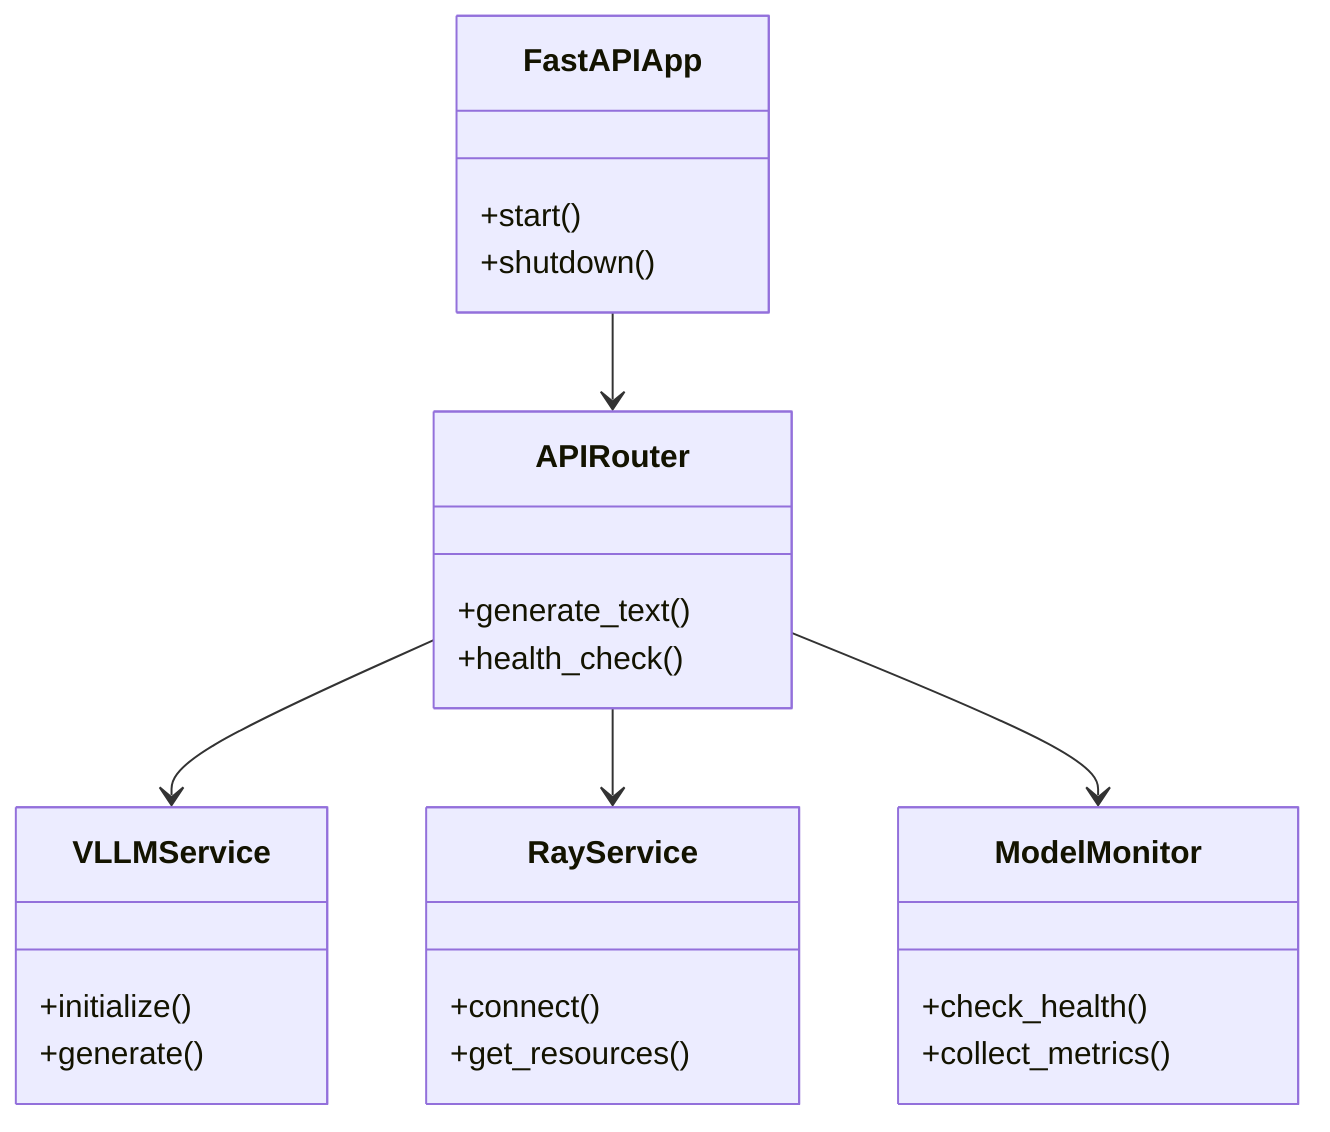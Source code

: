 classDiagram
    class FastAPIApp {
        +start()
        +shutdown()
    }
    
    class APIRouter {
        +generate_text()
        +health_check()
    }
    
    class VLLMService {
        +initialize()
        +generate()
    }
    
    class RayService {
        +connect()
        +get_resources()
    }
    
    class ModelMonitor {
        +check_health()
        +collect_metrics()
    }
    
    FastAPIApp --> APIRouter
    APIRouter --> VLLMService
    APIRouter --> RayService
    APIRouter --> ModelMonitor